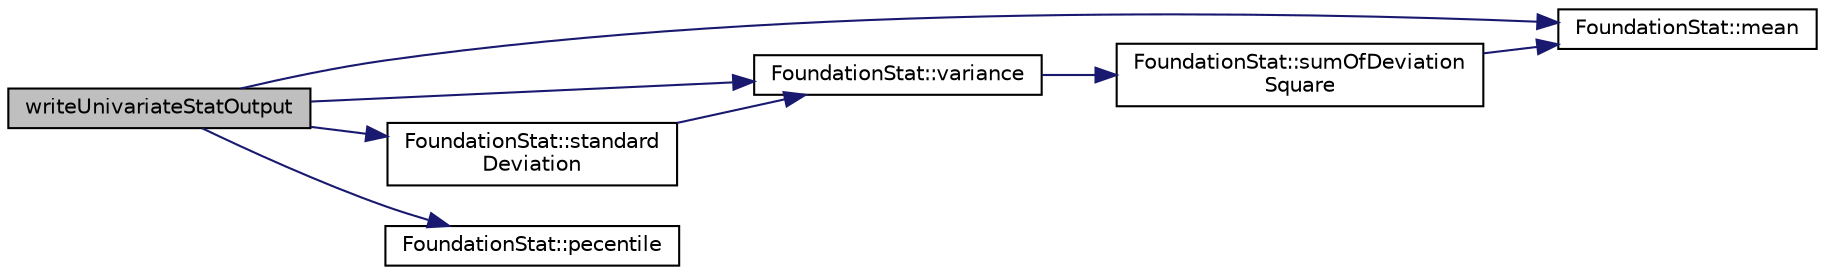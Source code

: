 digraph "writeUnivariateStatOutput"
{
  bgcolor="transparent";
  edge [fontname="Helvetica",fontsize="10",labelfontname="Helvetica",labelfontsize="10"];
  node [fontname="Helvetica",fontsize="10",shape=record];
  rankdir="LR";
  Node10 [label="writeUnivariateStatOutput",height=0.2,width=0.4,color="black", fillcolor="grey75", style="filled", fontcolor="black"];
  Node10 -> Node11 [color="midnightblue",fontsize="10",style="solid",fontname="Helvetica"];
  Node11 [label="FoundationStat::mean",height=0.2,width=0.4,color="black",URL="$class_foundation_stat.html#a0068d0a7bb637401eecd032a0b6b9d0c",tooltip="평균을 계산합니다. "];
  Node10 -> Node12 [color="midnightblue",fontsize="10",style="solid",fontname="Helvetica"];
  Node12 [label="FoundationStat::variance",height=0.2,width=0.4,color="black",URL="$class_foundation_stat.html#a76b061157e3708956da97e2bf2b3b995",tooltip="분산을 계산합니다. "];
  Node12 -> Node13 [color="midnightblue",fontsize="10",style="solid",fontname="Helvetica"];
  Node13 [label="FoundationStat::sumOfDeviation\lSquare",height=0.2,width=0.4,color="black",URL="$class_foundation_stat.html#adb6d1e578071377cc62c1687cf990b3c",tooltip="편차 제곱의 합을 계산합니다. "];
  Node13 -> Node11 [color="midnightblue",fontsize="10",style="solid",fontname="Helvetica"];
  Node10 -> Node14 [color="midnightblue",fontsize="10",style="solid",fontname="Helvetica"];
  Node14 [label="FoundationStat::standard\lDeviation",height=0.2,width=0.4,color="black",URL="$class_foundation_stat.html#a42f16b75c9552115b8a3173ca25d90b8",tooltip="표준편차를 계산합니다. "];
  Node14 -> Node12 [color="midnightblue",fontsize="10",style="solid",fontname="Helvetica"];
  Node10 -> Node15 [color="midnightblue",fontsize="10",style="solid",fontname="Helvetica"];
  Node15 [label="FoundationStat::pecentile",height=0.2,width=0.4,color="black",URL="$class_foundation_stat.html#a024eb13afb0ba1a39eba910fae7e4cb7",tooltip="백분위수를 계산합니다. "];
}
